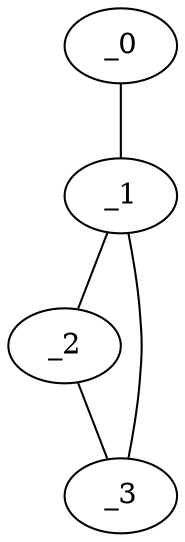 graph YP1_0143 {
	_0	 [x="0.0614607",
		y="3.11949"];
	_1	 [x="1.38616",
		y="2.28659"];
	_0 -- _1;
	_2	 [x="1.40276",
		y="0.491073"];
	_1 -- _2;
	_3	 [x="2.15789",
		y="2.68258"];
	_1 -- _3;
	_2 -- _3;
}
